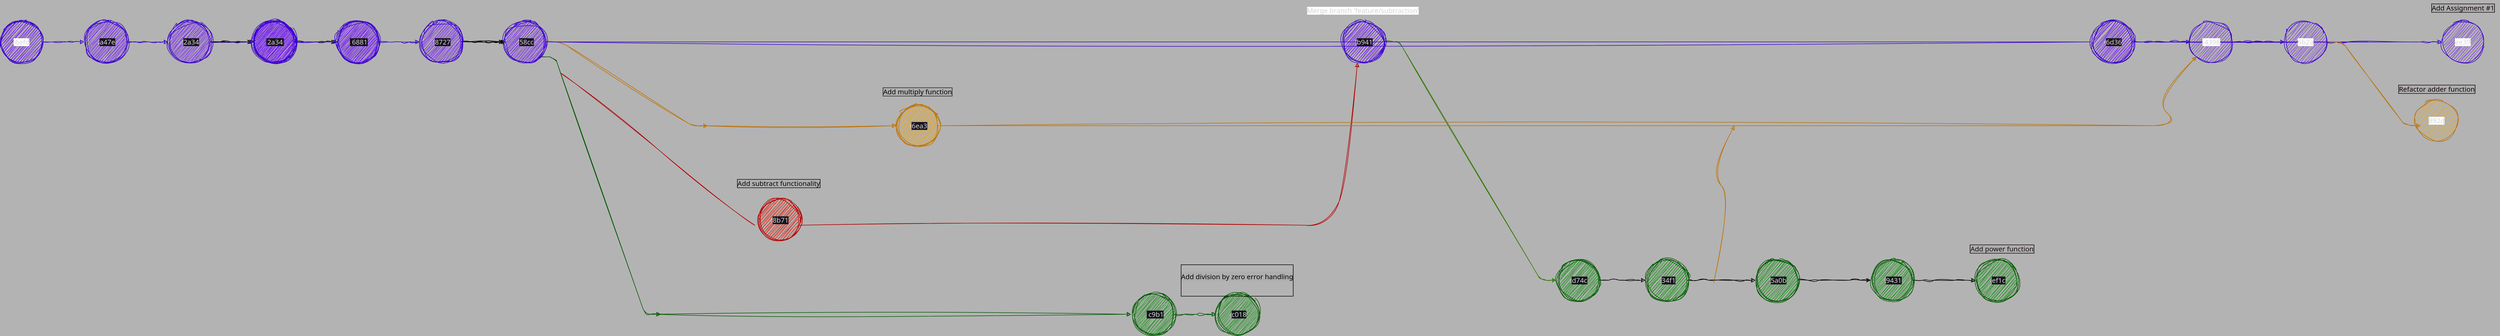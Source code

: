<mxfile>
    <diagram id="dzqvPba69aWzb5zV2Wmh" name="Page-1">
        <mxGraphModel dx="2665" dy="1585" grid="0" gridSize="10" guides="1" tooltips="1" connect="1" arrows="1" fold="1" page="1" pageScale="1" pageWidth="1100" pageHeight="850" background="#B3B3B3" math="0" shadow="0">
            <root>
                <mxCell id="0"/>
                <mxCell id="1" parent="0"/>
                <mxCell id="4" value="" style="edgeStyle=entityRelationEdgeStyle;html=1;sketch=1;curveFitting=1;jiggle=2;labelBackgroundColor=none;fontColor=#0000FF;fillColor=#6a00ff;strokeColor=#3700CC;" edge="1" parent="1" source="2" target="3">
                    <mxGeometry relative="1" as="geometry"/>
                </mxCell>
                <mxCell id="2" value="&lt;b style=&quot;color: rgb(212, 212, 212); font-family: &amp;quot;Segoe WPC&amp;quot;, &amp;quot;Segoe UI&amp;quot;, sans-serif; font-size: 13px; text-align: start; background-color: rgba(128, 128, 128, 0.1);&quot;&gt;&amp;nbsp;&lt;/b&gt;&lt;span style=&quot;color: rgb(212, 212, 212); font-family: &amp;quot;Segoe WPC&amp;quot;, &amp;quot;Segoe UI&amp;quot;, sans-serif; font-size: 13px; text-align: start; background-color: rgba(128, 128, 128, 0.1);&quot;&gt;6efd&lt;/span&gt;" style="ellipse;whiteSpace=wrap;html=1;fillColor=#6a00ff;fontColor=#ffffff;strokeColor=#3700CC;sketch=1;curveFitting=1;jiggle=2;" vertex="1" parent="1">
                    <mxGeometry x="70" y="240" width="80" height="80" as="geometry"/>
                </mxCell>
                <mxCell id="6" value="" style="edgeStyle=entityRelationEdgeStyle;html=1;sketch=1;curveFitting=1;jiggle=2;labelBackgroundColor=none;fontColor=#0000FF;fillColor=#6a00ff;strokeColor=#3700CC;" edge="1" parent="1" source="3" target="5">
                    <mxGeometry relative="1" as="geometry"/>
                </mxCell>
                <mxCell id="3" value="&lt;span style=&quot;color: rgb(212, 212, 212); font-family: &amp;quot;Segoe WPC&amp;quot;, &amp;quot;Segoe UI&amp;quot;, sans-serif; font-size: 13px; text-align: start; background-color: rgba(128, 128, 128, 0.1);&quot;&gt;a47e&lt;/span&gt;" style="ellipse;whiteSpace=wrap;html=1;fillColor=#6a00ff;fontColor=#ffffff;strokeColor=#3700CC;sketch=1;curveFitting=1;jiggle=2;" vertex="1" parent="1">
                    <mxGeometry x="230" y="240" width="80" height="80" as="geometry"/>
                </mxCell>
                <mxCell id="8" value="" style="edgeStyle=entityRelationEdgeStyle;html=1;sketch=1;curveFitting=1;jiggle=2;" edge="1" parent="1" source="5" target="7">
                    <mxGeometry relative="1" as="geometry"/>
                </mxCell>
                <mxCell id="5" value="&lt;span style=&quot;color: rgb(212, 212, 212); font-family: &amp;quot;Segoe WPC&amp;quot;, &amp;quot;Segoe UI&amp;quot;, sans-serif; font-size: 13px; text-align: start; background-color: rgba(128, 128, 128, 0.1);&quot;&gt;2a34&lt;/span&gt;" style="ellipse;whiteSpace=wrap;html=1;fillColor=#6a00ff;fontColor=#ffffff;strokeColor=#3700CC;sketch=1;curveFitting=1;jiggle=2;" vertex="1" parent="1">
                    <mxGeometry x="390" y="240" width="80" height="80" as="geometry"/>
                </mxCell>
                <mxCell id="10" value="" style="edgeStyle=entityRelationEdgeStyle;html=1;sketch=1;curveFitting=1;jiggle=2;" edge="1" parent="1" source="7" target="9">
                    <mxGeometry relative="1" as="geometry"/>
                </mxCell>
                <mxCell id="7" value="&lt;b style=&quot;color: rgb(212, 212, 212); font-family: &amp;quot;Segoe WPC&amp;quot;, &amp;quot;Segoe UI&amp;quot;, sans-serif; font-size: 13px; text-align: start; background-color: rgba(128, 128, 128, 0.1);&quot;&gt;&amp;nbsp;&lt;/b&gt;&lt;span style=&quot;color: rgb(212, 212, 212); font-family: &amp;quot;Segoe WPC&amp;quot;, &amp;quot;Segoe UI&amp;quot;, sans-serif; font-size: 13px; text-align: start; background-color: rgba(128, 128, 128, 0.1);&quot;&gt;6881&lt;/span&gt;" style="ellipse;whiteSpace=wrap;html=1;fillColor=#6a00ff;fontColor=#ffffff;strokeColor=#3700CC;sketch=1;curveFitting=1;jiggle=2;" vertex="1" parent="1">
                    <mxGeometry x="550" y="240" width="80" height="80" as="geometry"/>
                </mxCell>
                <mxCell id="12" value="" style="edgeStyle=entityRelationEdgeStyle;html=1;sketch=1;curveFitting=1;jiggle=2;labelBackgroundColor=none;fontColor=#0000FF;fillColor=#6a00ff;strokeColor=#3700CC;" edge="1" parent="1" source="9" target="11">
                    <mxGeometry relative="1" as="geometry"/>
                </mxCell>
                <mxCell id="9" value="&lt;span style=&quot;color: rgb(212, 212, 212); font-family: &amp;quot;Segoe WPC&amp;quot;, &amp;quot;Segoe UI&amp;quot;, sans-serif; font-size: 13px; text-align: start; background-color: rgba(128, 128, 128, 0.1);&quot;&gt;4b5a&lt;/span&gt;" style="ellipse;whiteSpace=wrap;html=1;fillColor=#6a00ff;fontColor=#ffffff;strokeColor=#3700CC;sketch=1;curveFitting=1;jiggle=2;" vertex="1" parent="1">
                    <mxGeometry x="710" y="240" width="80" height="80" as="geometry"/>
                </mxCell>
                <mxCell id="14" value="" style="edgeStyle=entityRelationEdgeStyle;html=1;sketch=1;curveFitting=1;jiggle=2;" edge="1" parent="1" source="11" target="13">
                    <mxGeometry relative="1" as="geometry"/>
                </mxCell>
                <mxCell id="11" value="&lt;span style=&quot;color: rgb(212, 212, 212); font-family: &amp;quot;Segoe WPC&amp;quot;, &amp;quot;Segoe UI&amp;quot;, sans-serif; font-size: 13px; text-align: start; background-color: rgba(128, 128, 128, 0.1);&quot;&gt;8727&lt;/span&gt;" style="ellipse;whiteSpace=wrap;html=1;fillColor=#6a00ff;fontColor=#ffffff;strokeColor=#3700CC;sketch=1;curveFitting=1;jiggle=2;" vertex="1" parent="1">
                    <mxGeometry x="870" y="240" width="80" height="80" as="geometry"/>
                </mxCell>
                <mxCell id="17" style="edgeStyle=entityRelationEdgeStyle;html=1;exitX=1;exitY=1;exitDx=0;exitDy=0;fillColor=#008a00;strokeColor=#005700;sketch=1;curveFitting=1;jiggle=2;" edge="1" parent="1" source="13">
                    <mxGeometry relative="1" as="geometry">
                        <mxPoint x="1330.0" y="800" as="targetPoint"/>
                    </mxGeometry>
                </mxCell>
                <mxCell id="18" style="edgeStyle=entityRelationEdgeStyle;html=1;exitX=1;exitY=0.5;exitDx=0;exitDy=0;fillColor=#f0a30a;strokeColor=#BD7000;sketch=1;curveFitting=1;jiggle=2;" edge="1" parent="1" source="13">
                    <mxGeometry relative="1" as="geometry">
                        <mxPoint x="1420" y="440" as="targetPoint"/>
                    </mxGeometry>
                </mxCell>
                <mxCell id="13" value="&lt;span style=&quot;color: rgb(212, 212, 212); font-family: &amp;quot;Segoe WPC&amp;quot;, &amp;quot;Segoe UI&amp;quot;, sans-serif; font-size: 13px; text-align: start; background-color: rgba(128, 128, 128, 0.1);&quot;&gt;58cc&lt;/span&gt;" style="ellipse;whiteSpace=wrap;html=1;fillColor=#6a00ff;fontColor=#ffffff;strokeColor=#3700CC;sketch=1;curveFitting=1;jiggle=2;" vertex="1" parent="1">
                    <mxGeometry x="1030" y="240" width="80" height="80" as="geometry"/>
                </mxCell>
                <mxCell id="20" value="" style="edgeStyle=entityRelationEdgeStyle;startArrow=none;endArrow=none;segment=10;curved=1;sourcePerimeterSpacing=0;targetPerimeterSpacing=0;fillColor=#e51400;strokeColor=#B20000;sketch=1;curveFitting=1;jiggle=2;" edge="1" parent="1">
                    <mxGeometry relative="1" as="geometry">
                        <mxPoint x="1140" y="340" as="sourcePoint"/>
                        <mxPoint x="1510" y="630" as="targetPoint"/>
                    </mxGeometry>
                </mxCell>
                <mxCell id="21" value="&lt;span style=&quot;color: rgb(212, 212, 212); font-family: &amp;quot;Segoe WPC&amp;quot;, &amp;quot;Segoe UI&amp;quot;, sans-serif; font-size: 13px; text-align: start; background-color: rgba(128, 128, 128, 0.1);&quot;&gt;8b71&lt;/span&gt;" style="ellipse;whiteSpace=wrap;html=1;fillColor=#e51400;fontColor=#ffffff;strokeColor=#B20000;sketch=1;curveFitting=1;jiggle=2;" vertex="1" parent="1">
                    <mxGeometry x="1515" y="580" width="80" height="80" as="geometry"/>
                </mxCell>
                <mxCell id="22" value="&lt;span style=&quot;font-family: &amp;quot;Segoe WPC&amp;quot;, &amp;quot;Segoe UI&amp;quot;, sans-serif; font-size: 13px; text-align: start; background-color: rgba(128, 128, 128, 0.1);&quot;&gt;Add subtract functionality&lt;/span&gt;" style="text;html=1;align=center;verticalAlign=middle;resizable=0;points=[];autosize=1;strokeColor=none;fillColor=none;sketch=1;curveFitting=1;jiggle=2;labelBorderColor=#000000;fontColor=#080808;" vertex="1" parent="1">
                    <mxGeometry x="1470" y="535" width="170" height="30" as="geometry"/>
                </mxCell>
                <mxCell id="23" value="&lt;span style=&quot;color: rgb(212, 212, 212); font-family: &amp;quot;Segoe WPC&amp;quot;, &amp;quot;Segoe UI&amp;quot;, sans-serif; font-size: 13px; text-align: start; background-color: rgba(128, 128, 128, 0.1);&quot;&gt;6ea3&lt;/span&gt;" style="ellipse;whiteSpace=wrap;html=1;fillColor=#f0a30a;fontColor=#000000;strokeColor=#BD7000;sketch=1;curveFitting=1;jiggle=2;" vertex="1" parent="1">
                    <mxGeometry x="1780" y="400" width="80" height="80" as="geometry"/>
                </mxCell>
                <mxCell id="24" value="" style="edgeStyle=none;orthogonalLoop=1;jettySize=auto;html=1;entryX=0;entryY=0.5;entryDx=0;entryDy=0;fillColor=#f0a30a;strokeColor=#BD7000;sketch=1;curveFitting=1;jiggle=2;" edge="1" parent="1" target="23">
                    <mxGeometry width="100" relative="1" as="geometry">
                        <mxPoint x="1410" y="440" as="sourcePoint"/>
                        <mxPoint x="1510" y="440" as="targetPoint"/>
                        <Array as="points"/>
                    </mxGeometry>
                </mxCell>
                <mxCell id="26" value="&lt;span style=&quot;font-family: &amp;quot;Segoe WPC&amp;quot;, &amp;quot;Segoe UI&amp;quot;, sans-serif; font-size: 13px; text-align: start; background-color: rgba(128, 128, 128, 0.1);&quot;&gt;Add multiply function&lt;/span&gt;" style="text;html=1;align=center;verticalAlign=middle;resizable=0;points=[];autosize=1;strokeColor=none;fillColor=none;sketch=1;curveFitting=1;jiggle=2;labelBorderColor=#1A1A1A;fontColor=#000000;" vertex="1" parent="1">
                    <mxGeometry x="1745" y="360" width="150" height="30" as="geometry"/>
                </mxCell>
                <mxCell id="27" value="" style="edgeStyle=none;orthogonalLoop=1;jettySize=auto;html=1;fillColor=#008a00;strokeColor=#005700;sketch=1;curveFitting=1;jiggle=2;" edge="1" parent="1">
                    <mxGeometry width="100" relative="1" as="geometry">
                        <mxPoint x="1320" y="800" as="sourcePoint"/>
                        <mxPoint x="2227.895" y="800" as="targetPoint"/>
                        <Array as="points"/>
                    </mxGeometry>
                </mxCell>
                <mxCell id="31" value="" style="edgeStyle=entityRelationEdgeStyle;html=1;fillColor=#008a00;strokeColor=#005700;sketch=1;curveFitting=1;jiggle=2;" edge="1" parent="1" source="29" target="30">
                    <mxGeometry relative="1" as="geometry"/>
                </mxCell>
                <mxCell id="29" value="&lt;b style=&quot;color: rgb(212, 212, 212); font-family: &amp;quot;Segoe WPC&amp;quot;, &amp;quot;Segoe UI&amp;quot;, sans-serif; font-size: 13px; text-align: start; background-color: rgba(128, 128, 128, 0.1);&quot;&gt;&amp;nbsp;&lt;/b&gt;&lt;span style=&quot;color: rgb(212, 212, 212); font-family: &amp;quot;Segoe WPC&amp;quot;, &amp;quot;Segoe UI&amp;quot;, sans-serif; font-size: 13px; text-align: start; background-color: rgba(128, 128, 128, 0.1);&quot;&gt;c9b1&lt;/span&gt;" style="ellipse;whiteSpace=wrap;html=1;fillColor=#008a00;fontColor=#ffffff;strokeColor=#005700;sketch=1;curveFitting=1;jiggle=2;" vertex="1" parent="1">
                    <mxGeometry x="2230" y="760" width="80" height="80" as="geometry"/>
                </mxCell>
                <mxCell id="30" value="&lt;span style=&quot;color: rgb(212, 212, 212); font-family: &amp;quot;Segoe WPC&amp;quot;, &amp;quot;Segoe UI&amp;quot;, sans-serif; font-size: 13px; text-align: start; background-color: rgba(128, 128, 128, 0.1);&quot;&gt;c018&lt;/span&gt;" style="ellipse;whiteSpace=wrap;html=1;fillColor=#008a00;fontColor=#ffffff;strokeColor=#005700;sketch=1;curveFitting=1;jiggle=2;" vertex="1" parent="1">
                    <mxGeometry x="2390" y="760" width="80" height="80" as="geometry"/>
                </mxCell>
                <mxCell id="33" value="&#10;&lt;span style=&quot;font-family: &amp;quot;Segoe WPC&amp;quot;, &amp;quot;Segoe UI&amp;quot;, sans-serif; font-size: 13px; font-style: normal; font-variant-ligatures: normal; font-variant-caps: normal; font-weight: 400; letter-spacing: normal; orphans: 2; text-align: start; text-indent: 0px; text-transform: none; widows: 2; word-spacing: 0px; -webkit-text-stroke-width: 0px; background-color: rgba(128, 128, 128, 0.1); text-decoration-thickness: initial; text-decoration-style: initial; text-decoration-color: initial; float: none; display: inline !important;&quot;&gt;Add division by zero error handling&lt;/span&gt;&#10;&#10;" style="text;html=1;align=center;verticalAlign=middle;resizable=0;points=[];autosize=1;strokeColor=none;fillColor=none;sketch=1;curveFitting=1;jiggle=2;labelBorderColor=#000000;fontColor=#000000;" vertex="1" parent="1">
                    <mxGeometry x="2315" y="705" width="230" height="60" as="geometry"/>
                </mxCell>
                <mxCell id="38" value="" style="endArrow=none;html=1;fillColor=#6a00ff;strokeColor=#3700CC;startArrow=none;sketch=1;curveFitting=1;jiggle=2;" edge="1" parent="1" source="57">
                    <mxGeometry width="50" height="50" relative="1" as="geometry">
                        <mxPoint x="1110" y="280" as="sourcePoint"/>
                        <mxPoint x="4588" y="280" as="targetPoint"/>
                    </mxGeometry>
                </mxCell>
                <mxCell id="39" value="" style="endArrow=none;html=1;fillColor=#e51400;strokeColor=#B20000;sketch=1;curveFitting=1;jiggle=2;" edge="1" parent="1">
                    <mxGeometry width="50" height="50" relative="1" as="geometry">
                        <mxPoint x="1595" y="630" as="sourcePoint"/>
                        <mxPoint x="2560" y="630" as="targetPoint"/>
                    </mxGeometry>
                </mxCell>
                <mxCell id="40" value="" style="curved=1;endArrow=classic;html=1;entryX=0.375;entryY=1;entryDx=0;entryDy=0;entryPerimeter=0;fillColor=#e51400;strokeColor=#B20000;sketch=1;curveFitting=1;jiggle=2;" edge="1" parent="1" target="41">
                    <mxGeometry width="50" height="50" relative="1" as="geometry">
                        <mxPoint x="2560" y="630" as="sourcePoint"/>
                        <mxPoint x="2670" y="280" as="targetPoint"/>
                        <Array as="points">
                            <mxPoint x="2610" y="630"/>
                            <mxPoint x="2640" y="540"/>
                        </Array>
                    </mxGeometry>
                </mxCell>
                <mxCell id="43" style="edgeStyle=entityRelationEdgeStyle;html=1;exitX=1;exitY=0.5;exitDx=0;exitDy=0;fillColor=#60a917;strokeColor=#2D7600;entryX=0;entryY=0.5;entryDx=0;entryDy=0;sketch=1;curveFitting=1;jiggle=2;" edge="1" parent="1" source="41" target="44">
                    <mxGeometry relative="1" as="geometry">
                        <mxPoint x="3020" y="740" as="targetPoint"/>
                    </mxGeometry>
                </mxCell>
                <mxCell id="41" value="&lt;span style=&quot;color: rgb(212, 212, 212); font-family: &amp;quot;Segoe WPC&amp;quot;, &amp;quot;Segoe UI&amp;quot;, sans-serif; font-size: 13px; text-align: start; background-color: rgba(128, 128, 128, 0.1);&quot;&gt;b941&lt;/span&gt;" style="ellipse;whiteSpace=wrap;html=1;fillColor=#6a00ff;fontColor=#ffffff;strokeColor=#3700CC;sketch=1;curveFitting=1;jiggle=2;" vertex="1" parent="1">
                    <mxGeometry x="2630" y="240" width="80" height="80" as="geometry"/>
                </mxCell>
                <mxCell id="42" value="&lt;span style=&quot;color: rgb(212, 212, 212); font-family: &amp;quot;Segoe WPC&amp;quot;, &amp;quot;Segoe UI&amp;quot;, sans-serif; font-size: 13px; text-align: start;&quot;&gt;Merge branch 'feature/subtraction'&lt;/span&gt;" style="text;html=1;align=center;verticalAlign=middle;resizable=0;points=[];autosize=1;strokeColor=none;fillColor=none;sketch=1;curveFitting=1;jiggle=2;labelBackgroundColor=default;" vertex="1" parent="1">
                    <mxGeometry x="2560" y="205" width="220" height="30" as="geometry"/>
                </mxCell>
                <mxCell id="46" value="" style="edgeStyle=entityRelationEdgeStyle;html=1;sketch=1;curveFitting=1;jiggle=2;" edge="1" parent="1" source="44" target="45">
                    <mxGeometry relative="1" as="geometry"/>
                </mxCell>
                <mxCell id="44" value="&lt;span style=&quot;color: rgb(212, 212, 212); font-family: &amp;quot;Segoe WPC&amp;quot;, &amp;quot;Segoe UI&amp;quot;, sans-serif; font-size: 13px; text-align: start; background-color: rgba(128, 128, 128, 0.1);&quot;&gt;d74c&lt;/span&gt;" style="ellipse;whiteSpace=wrap;html=1;fillColor=#008a00;fontColor=#ffffff;strokeColor=#005700;sketch=1;curveFitting=1;jiggle=2;" vertex="1" parent="1">
                    <mxGeometry x="3040" y="695" width="80" height="80" as="geometry"/>
                </mxCell>
                <mxCell id="48" value="" style="edgeStyle=entityRelationEdgeStyle;html=1;sketch=1;curveFitting=1;jiggle=2;" edge="1" parent="1" source="45" target="47">
                    <mxGeometry relative="1" as="geometry"/>
                </mxCell>
                <mxCell id="45" value="&lt;span style=&quot;color: rgb(212, 212, 212); font-family: &amp;quot;Segoe WPC&amp;quot;, &amp;quot;Segoe UI&amp;quot;, sans-serif; font-size: 13px; text-align: start; background-color: rgba(128, 128, 128, 0.1);&quot;&gt;34f1&lt;/span&gt;" style="ellipse;whiteSpace=wrap;html=1;fillColor=#008a00;fontColor=#ffffff;strokeColor=#005700;sketch=1;curveFitting=1;jiggle=2;" vertex="1" parent="1">
                    <mxGeometry x="3210" y="695" width="80" height="80" as="geometry"/>
                </mxCell>
                <mxCell id="50" value="" style="edgeStyle=entityRelationEdgeStyle;html=1;sketch=1;curveFitting=1;jiggle=2;" edge="1" parent="1" source="47" target="49">
                    <mxGeometry relative="1" as="geometry"/>
                </mxCell>
                <mxCell id="47" value="&lt;span style=&quot;color: rgb(212, 212, 212); font-family: &amp;quot;Segoe WPC&amp;quot;, &amp;quot;Segoe UI&amp;quot;, sans-serif; font-size: 13px; text-align: start; background-color: rgba(128, 128, 128, 0.1);&quot;&gt;5a0b&lt;/span&gt;" style="ellipse;whiteSpace=wrap;html=1;fillColor=#008a00;fontColor=#ffffff;strokeColor=#005700;sketch=1;curveFitting=1;jiggle=2;" vertex="1" parent="1">
                    <mxGeometry x="3420" y="695" width="80" height="80" as="geometry"/>
                </mxCell>
                <mxCell id="52" value="" style="edgeStyle=entityRelationEdgeStyle;html=1;sketch=1;curveFitting=1;jiggle=2;" edge="1" parent="1" source="49" target="51">
                    <mxGeometry relative="1" as="geometry"/>
                </mxCell>
                <mxCell id="49" value="&lt;span style=&quot;color: rgb(212, 212, 212); font-family: &amp;quot;Segoe WPC&amp;quot;, &amp;quot;Segoe UI&amp;quot;, sans-serif; font-size: 13px; text-align: start; background-color: rgba(128, 128, 128, 0.1);&quot;&gt;9431&lt;/span&gt;" style="ellipse;whiteSpace=wrap;html=1;fillColor=#008a00;fontColor=#ffffff;strokeColor=#005700;sketch=1;curveFitting=1;jiggle=2;" vertex="1" parent="1">
                    <mxGeometry x="3640" y="695" width="80" height="80" as="geometry"/>
                </mxCell>
                <mxCell id="51" value="&lt;span style=&quot;color: rgb(212, 212, 212); font-family: &amp;quot;Segoe WPC&amp;quot;, &amp;quot;Segoe UI&amp;quot;, sans-serif; font-size: 13px; text-align: start; background-color: rgba(128, 128, 128, 0.1);&quot;&gt;ef1c&lt;/span&gt;" style="ellipse;whiteSpace=wrap;html=1;fillColor=#008a00;fontColor=#ffffff;strokeColor=#005700;sketch=1;curveFitting=1;jiggle=2;" vertex="1" parent="1">
                    <mxGeometry x="3840" y="695" width="80" height="80" as="geometry"/>
                </mxCell>
                <mxCell id="53" value="" style="endArrow=none;html=1;fillColor=#f0a30a;strokeColor=#BD7000;sketch=1;curveFitting=1;jiggle=2;" edge="1" parent="1">
                    <mxGeometry width="50" height="50" relative="1" as="geometry">
                        <mxPoint x="1860" y="440" as="sourcePoint"/>
                        <mxPoint x="4180" y="440" as="targetPoint"/>
                    </mxGeometry>
                </mxCell>
                <mxCell id="54" value="" style="curved=1;endArrow=classic;html=1;fillColor=#f0a30a;strokeColor=#BD7000;sketch=1;curveFitting=1;jiggle=2;" edge="1" parent="1">
                    <mxGeometry width="50" height="50" relative="1" as="geometry">
                        <mxPoint x="3340" y="740" as="sourcePoint"/>
                        <mxPoint x="3380" y="440" as="targetPoint"/>
                        <Array as="points">
                            <mxPoint x="3380" y="580"/>
                            <mxPoint x="3330" y="530"/>
                        </Array>
                    </mxGeometry>
                </mxCell>
                <mxCell id="58" value="" style="endArrow=none;html=1;fillColor=#6a00ff;strokeColor=#3700CC;sketch=1;curveFitting=1;jiggle=2;" edge="1" parent="1" target="57">
                    <mxGeometry width="50" height="50" relative="1" as="geometry">
                        <mxPoint x="1110" y="280" as="sourcePoint"/>
                        <mxPoint x="4588" y="280" as="targetPoint"/>
                    </mxGeometry>
                </mxCell>
                <mxCell id="60" value="" style="edgeStyle=entityRelationEdgeStyle;html=1;fillColor=#6a00ff;strokeColor=#3700CC;sketch=1;curveFitting=1;jiggle=2;" edge="1" parent="1" source="57" target="59">
                    <mxGeometry relative="1" as="geometry"/>
                </mxCell>
                <mxCell id="57" value="&lt;span style=&quot;color: rgb(212, 212, 212); font-family: &amp;quot;Segoe WPC&amp;quot;, &amp;quot;Segoe UI&amp;quot;, sans-serif; font-size: 13px; text-align: start; background-color: rgba(128, 128, 128, 0.1);&quot;&gt;6d36&lt;/span&gt;" style="ellipse;whiteSpace=wrap;html=1;fillColor=#6a00ff;fontColor=#ffffff;strokeColor=#3700CC;sketch=1;curveFitting=1;jiggle=2;" vertex="1" parent="1">
                    <mxGeometry x="4060" y="240" width="80" height="80" as="geometry"/>
                </mxCell>
                <mxCell id="62" value="" style="edgeStyle=entityRelationEdgeStyle;html=1;fillColor=#6a00ff;strokeColor=#3700CC;sketch=1;curveFitting=1;jiggle=2;" edge="1" parent="1" source="59" target="61">
                    <mxGeometry relative="1" as="geometry"/>
                </mxCell>
                <mxCell id="59" value="&lt;b style=&quot;color: rgb(212, 212, 212); font-family: &amp;quot;Segoe WPC&amp;quot;, &amp;quot;Segoe UI&amp;quot;, sans-serif; font-size: 13px; text-align: start;&quot;&gt;&amp;nbsp;&lt;/b&gt;&lt;span style=&quot;color: rgb(212, 212, 212); font-family: &amp;quot;Segoe WPC&amp;quot;, &amp;quot;Segoe UI&amp;quot;, sans-serif; font-size: 13px; text-align: start;&quot;&gt;4398&lt;/span&gt;" style="ellipse;whiteSpace=wrap;html=1;fillColor=#6a00ff;fontColor=#ffffff;strokeColor=#3700CC;sketch=1;curveFitting=1;jiggle=2;labelBackgroundColor=default;" vertex="1" parent="1">
                    <mxGeometry x="4250" y="240" width="80" height="80" as="geometry"/>
                </mxCell>
                <mxCell id="64" value="" style="edgeStyle=entityRelationEdgeStyle;html=1;fillColor=#6a00ff;strokeColor=#3700CC;sketch=1;curveFitting=1;jiggle=2;" edge="1" parent="1" source="61" target="63">
                    <mxGeometry relative="1" as="geometry"/>
                </mxCell>
                <mxCell id="66" style="edgeStyle=entityRelationEdgeStyle;html=1;exitX=1;exitY=0.5;exitDx=0;exitDy=0;fillColor=#f0a30a;strokeColor=#BD7000;sketch=1;curveFitting=1;jiggle=2;" edge="1" parent="1" source="61">
                    <mxGeometry relative="1" as="geometry">
                        <mxPoint x="4690" y="440" as="targetPoint"/>
                    </mxGeometry>
                </mxCell>
                <mxCell id="61" value="&lt;span style=&quot;color: rgb(212, 212, 212); font-family: &amp;quot;Segoe WPC&amp;quot;, &amp;quot;Segoe UI&amp;quot;, sans-serif; font-size: 13px; text-align: start;&quot;&gt;6b2a&lt;/span&gt;" style="ellipse;whiteSpace=wrap;html=1;fillColor=#6a00ff;fontColor=#ffffff;strokeColor=#3700CC;sketch=1;curveFitting=1;jiggle=2;labelBackgroundColor=default;" vertex="1" parent="1">
                    <mxGeometry x="4430" y="240" width="80" height="80" as="geometry"/>
                </mxCell>
                <mxCell id="63" value="&lt;span style=&quot;color: rgb(212, 212, 212); font-family: &amp;quot;Segoe WPC&amp;quot;, &amp;quot;Segoe UI&amp;quot;, sans-serif; font-size: 13px; text-align: start;&quot;&gt;ee39&lt;/span&gt;" style="ellipse;whiteSpace=wrap;html=1;fillColor=#6a00ff;fontColor=#ffffff;strokeColor=#3700CC;sketch=1;curveFitting=1;jiggle=2;labelBackgroundColor=default;" vertex="1" parent="1">
                    <mxGeometry x="4730" y="240" width="80" height="80" as="geometry"/>
                </mxCell>
                <mxCell id="65" value="" style="curved=1;endArrow=classic;html=1;entryX=0;entryY=1;entryDx=0;entryDy=0;fillColor=#f0a30a;strokeColor=#BD7000;sketch=1;curveFitting=1;jiggle=2;" edge="1" parent="1" target="59">
                    <mxGeometry width="50" height="50" relative="1" as="geometry">
                        <mxPoint x="4180" y="440" as="sourcePoint"/>
                        <mxPoint x="4230" y="390" as="targetPoint"/>
                        <Array as="points">
                            <mxPoint x="4230" y="440"/>
                            <mxPoint x="4180" y="390"/>
                        </Array>
                    </mxGeometry>
                </mxCell>
                <mxCell id="67" value="&lt;span style=&quot;color: rgb(212, 212, 212); font-family: &amp;quot;Segoe WPC&amp;quot;, &amp;quot;Segoe UI&amp;quot;, sans-serif; font-size: 13px; text-align: start;&quot;&gt;892d&lt;/span&gt;" style="ellipse;whiteSpace=wrap;html=1;fillColor=#f0a30a;fontColor=#000000;strokeColor=#BD7000;sketch=1;curveFitting=1;jiggle=2;labelBackgroundColor=default;" vertex="1" parent="1">
                    <mxGeometry x="4680" y="390" width="80" height="80" as="geometry"/>
                </mxCell>
                <mxCell id="68" value="&lt;span style=&quot;font-family: &amp;quot;Segoe WPC&amp;quot;, &amp;quot;Segoe UI&amp;quot;, sans-serif; font-size: 13px; text-align: start; background-color: rgba(128, 128, 128, 0.1);&quot;&gt;Refactor adder function&lt;/span&gt;" style="text;html=1;align=center;verticalAlign=middle;resizable=0;points=[];autosize=1;strokeColor=none;fillColor=none;sketch=1;curveFitting=1;jiggle=2;labelBorderColor=#000000;fontColor=#110303;" vertex="1" parent="1">
                    <mxGeometry x="4640" y="355" width="160" height="30" as="geometry"/>
                </mxCell>
                <mxCell id="69" value="&lt;span style=&quot;font-family: &amp;quot;Segoe WPC&amp;quot;, &amp;quot;Segoe UI&amp;quot;, sans-serif; font-size: 13px; text-align: start; background-color: rgba(128, 128, 128, 0.1);&quot;&gt;Add Assignment #1&lt;/span&gt;" style="text;html=1;align=center;verticalAlign=middle;resizable=0;points=[];autosize=1;strokeColor=none;fillColor=none;sketch=1;curveFitting=1;jiggle=2;labelBorderColor=#000000;fontColor=#110303;" vertex="1" parent="1">
                    <mxGeometry x="4700" y="200" width="140" height="30" as="geometry"/>
                </mxCell>
                <mxCell id="70" value="&lt;span style=&quot;font-family: &amp;quot;Segoe WPC&amp;quot;, &amp;quot;Segoe UI&amp;quot;, sans-serif; font-size: 13px; text-align: start; background-color: rgba(128, 128, 128, 0.1);&quot;&gt;Add power function&lt;/span&gt;" style="text;html=1;align=center;verticalAlign=middle;resizable=0;points=[];autosize=1;strokeColor=none;fillColor=none;sketch=1;curveFitting=1;jiggle=2;labelBorderColor=#000000;fontColor=#1c0d0d;" vertex="1" parent="1">
                    <mxGeometry x="3820" y="660" width="140" height="30" as="geometry"/>
                </mxCell>
                <mxCell id="71" value="&lt;b style=&quot;color: rgb(212, 212, 212); font-family: &amp;quot;Segoe WPC&amp;quot;, &amp;quot;Segoe UI&amp;quot;, sans-serif; font-size: 13px; text-align: start;&quot;&gt;&amp;nbsp;&lt;/b&gt;&lt;span style=&quot;color: rgb(212, 212, 212); font-family: &amp;quot;Segoe WPC&amp;quot;, &amp;quot;Segoe UI&amp;quot;, sans-serif; font-size: 13px; text-align: start;&quot;&gt;6efd&lt;/span&gt;" style="ellipse;whiteSpace=wrap;html=1;fillColor=#6a00ff;fontColor=#ffffff;strokeColor=#3700CC;sketch=1;curveFitting=1;jiggle=2;labelBackgroundColor=default;" vertex="1" parent="1">
                    <mxGeometry x="70" y="240" width="80" height="80" as="geometry"/>
                </mxCell>
                <mxCell id="72" value="&lt;span style=&quot;color: rgb(212, 212, 212); font-family: &amp;quot;Segoe WPC&amp;quot;, &amp;quot;Segoe UI&amp;quot;, sans-serif; font-size: 13px; text-align: start;&quot;&gt;a47e&lt;/span&gt;" style="ellipse;whiteSpace=wrap;html=1;fillColor=#6a00ff;fontColor=#ffffff;strokeColor=#3700CC;sketch=1;curveFitting=1;jiggle=2;labelBackgroundColor=#18141D;" vertex="1" parent="1">
                    <mxGeometry x="234" y="240" width="80" height="80" as="geometry"/>
                </mxCell>
                <mxCell id="93" value="" style="edgeStyle=none;sketch=1;hachureGap=4;jiggle=2;curveFitting=1;html=1;fontFamily=Architects Daughter;fontSource=https%3A%2F%2Ffonts.googleapis.com%2Fcss%3Ffamily%3DArchitects%2BDaughter;fontSize=16;" edge="1" parent="1" source="73" target="92">
                    <mxGeometry relative="1" as="geometry"/>
                </mxCell>
                <mxCell id="95" value="" style="edgeStyle=none;sketch=1;hachureGap=4;jiggle=2;curveFitting=1;html=1;fontFamily=Architects Daughter;fontSource=https%3A%2F%2Ffonts.googleapis.com%2Fcss%3Ffamily%3DArchitects%2BDaughter;fontSize=16;labelBackgroundColor=none;fontColor=#0000FF;fillColor=#6a00ff;strokeColor=#3700CC;" edge="1" parent="1" source="73" target="94">
                    <mxGeometry relative="1" as="geometry"/>
                </mxCell>
                <mxCell id="73" value="&lt;span style=&quot;color: rgb(212, 212, 212); font-family: &amp;quot;Segoe WPC&amp;quot;, &amp;quot;Segoe UI&amp;quot;, sans-serif; font-size: 13px; text-align: start;&quot;&gt;2a34&lt;/span&gt;" style="ellipse;whiteSpace=wrap;html=1;fillColor=#6a00ff;fontColor=#ffffff;strokeColor=#3700CC;sketch=1;curveFitting=1;jiggle=2;labelBackgroundColor=#18141D;" vertex="1" parent="1">
                    <mxGeometry x="394" y="240" width="80" height="80" as="geometry"/>
                </mxCell>
                <mxCell id="90" value="" style="edgeStyle=none;sketch=1;hachureGap=4;jiggle=2;curveFitting=1;html=1;fontFamily=Architects Daughter;fontSource=https%3A%2F%2Ffonts.googleapis.com%2Fcss%3Ffamily%3DArchitects%2BDaughter;fontSize=16;labelBackgroundColor=none;fontColor=#0000FF;fillColor=#6a00ff;strokeColor=#3700CC;" edge="1" parent="1" source="74" target="89">
                    <mxGeometry relative="1" as="geometry"/>
                </mxCell>
                <mxCell id="74" value="&lt;b style=&quot;color: rgb(212, 212, 212); font-family: &amp;quot;Segoe WPC&amp;quot;, &amp;quot;Segoe UI&amp;quot;, sans-serif; font-size: 13px; text-align: start;&quot;&gt;&amp;nbsp;&lt;/b&gt;&lt;span style=&quot;color: rgb(212, 212, 212); font-family: &amp;quot;Segoe WPC&amp;quot;, &amp;quot;Segoe UI&amp;quot;, sans-serif; font-size: 13px; text-align: start;&quot;&gt;6881&lt;/span&gt;" style="ellipse;whiteSpace=wrap;html=1;fillColor=#6a00ff;fontColor=#ffffff;strokeColor=#3700CC;sketch=1;curveFitting=1;jiggle=2;labelBackgroundColor=#18141D;" vertex="1" parent="1">
                    <mxGeometry x="554" y="240" width="80" height="80" as="geometry"/>
                </mxCell>
                <mxCell id="75" value="&lt;span style=&quot;color: rgb(212, 212, 212); font-family: &amp;quot;Segoe WPC&amp;quot;, &amp;quot;Segoe UI&amp;quot;, sans-serif; font-size: 13px; text-align: start;&quot;&gt;4b5a&lt;/span&gt;" style="ellipse;whiteSpace=wrap;html=1;fillColor=#6a00ff;fontColor=#ffffff;strokeColor=#3700CC;sketch=1;curveFitting=1;jiggle=2;labelBackgroundColor=#18141D;" vertex="1" parent="1">
                    <mxGeometry x="714" y="240" width="80" height="80" as="geometry"/>
                </mxCell>
                <mxCell id="91" value="" style="edgeStyle=none;sketch=1;hachureGap=4;jiggle=2;curveFitting=1;html=1;fontFamily=Architects Daughter;fontSource=https%3A%2F%2Ffonts.googleapis.com%2Fcss%3Ffamily%3DArchitects%2BDaughter;fontSize=16;labelBackgroundColor=none;fontColor=#0000FF;" edge="1" parent="1" source="76" target="77">
                    <mxGeometry relative="1" as="geometry"/>
                </mxCell>
                <mxCell id="76" value="&lt;span style=&quot;color: rgb(212, 212, 212); font-family: &amp;quot;Segoe WPC&amp;quot;, &amp;quot;Segoe UI&amp;quot;, sans-serif; font-size: 13px; text-align: start;&quot;&gt;8727&lt;/span&gt;" style="ellipse;whiteSpace=wrap;html=1;fillColor=#6a00ff;fontColor=#ffffff;strokeColor=#3700CC;sketch=1;curveFitting=1;jiggle=2;labelBackgroundColor=#18141D;" vertex="1" parent="1">
                    <mxGeometry x="874" y="240" width="80" height="80" as="geometry"/>
                </mxCell>
                <mxCell id="77" value="&lt;span style=&quot;color: rgb(212, 212, 212); font-family: &amp;quot;Segoe WPC&amp;quot;, &amp;quot;Segoe UI&amp;quot;, sans-serif; font-size: 13px; text-align: start;&quot;&gt;58cc&lt;/span&gt;" style="ellipse;whiteSpace=wrap;html=1;fillColor=#6a00ff;fontColor=#ffffff;strokeColor=#3700CC;sketch=1;curveFitting=1;jiggle=2;labelBackgroundColor=#18141D;" vertex="1" parent="1">
                    <mxGeometry x="1034" y="240" width="80" height="80" as="geometry"/>
                </mxCell>
                <mxCell id="78" value="&lt;span style=&quot;color: rgb(212, 212, 212); font-family: &amp;quot;Segoe WPC&amp;quot;, &amp;quot;Segoe UI&amp;quot;, sans-serif; font-size: 13px; text-align: start;&quot;&gt;8b71&lt;/span&gt;" style="ellipse;whiteSpace=wrap;html=1;fillColor=#e51400;fontColor=#ffffff;strokeColor=#B20000;sketch=1;curveFitting=1;jiggle=2;labelBackgroundColor=#18141D;" vertex="1" parent="1">
                    <mxGeometry x="1519" y="580" width="80" height="80" as="geometry"/>
                </mxCell>
                <mxCell id="79" value="&lt;span style=&quot;color: rgb(212, 212, 212); font-family: &amp;quot;Segoe WPC&amp;quot;, &amp;quot;Segoe UI&amp;quot;, sans-serif; font-size: 13px; text-align: start;&quot;&gt;6ea3&lt;/span&gt;" style="ellipse;whiteSpace=wrap;html=1;fillColor=#f0a30a;fontColor=#000000;strokeColor=#BD7000;sketch=1;curveFitting=1;jiggle=2;labelBackgroundColor=#18141D;" vertex="1" parent="1">
                    <mxGeometry x="1784" y="400" width="80" height="80" as="geometry"/>
                </mxCell>
                <mxCell id="80" value="&lt;span style=&quot;color: rgb(212, 212, 212); font-family: &amp;quot;Segoe WPC&amp;quot;, &amp;quot;Segoe UI&amp;quot;, sans-serif; font-size: 13px; text-align: start;&quot;&gt;b941&lt;/span&gt;" style="ellipse;whiteSpace=wrap;html=1;fillColor=#6a00ff;fontColor=#ffffff;strokeColor=#3700CC;sketch=1;curveFitting=1;jiggle=2;labelBackgroundColor=#18141D;" vertex="1" parent="1">
                    <mxGeometry x="2634" y="240" width="80" height="80" as="geometry"/>
                </mxCell>
                <mxCell id="81" value="&lt;b style=&quot;color: rgb(212, 212, 212); font-family: &amp;quot;Segoe WPC&amp;quot;, &amp;quot;Segoe UI&amp;quot;, sans-serif; font-size: 13px; text-align: start;&quot;&gt;&amp;nbsp;&lt;/b&gt;&lt;span style=&quot;color: rgb(212, 212, 212); font-family: &amp;quot;Segoe WPC&amp;quot;, &amp;quot;Segoe UI&amp;quot;, sans-serif; font-size: 13px; text-align: start;&quot;&gt;c9b1&lt;/span&gt;" style="ellipse;whiteSpace=wrap;html=1;fillColor=#008a00;fontColor=#ffffff;strokeColor=#005700;sketch=1;curveFitting=1;jiggle=2;labelBackgroundColor=#18141D;" vertex="1" parent="1">
                    <mxGeometry x="2234" y="760" width="80" height="80" as="geometry"/>
                </mxCell>
                <mxCell id="82" value="&lt;span style=&quot;color: rgb(212, 212, 212); font-family: &amp;quot;Segoe WPC&amp;quot;, &amp;quot;Segoe UI&amp;quot;, sans-serif; font-size: 13px; text-align: start;&quot;&gt;c018&lt;/span&gt;" style="ellipse;whiteSpace=wrap;html=1;fillColor=#008a00;fontColor=#ffffff;strokeColor=#005700;sketch=1;curveFitting=1;jiggle=2;labelBackgroundColor=#18141D;" vertex="1" parent="1">
                    <mxGeometry x="2394" y="760" width="80" height="80" as="geometry"/>
                </mxCell>
                <mxCell id="83" value="&lt;span style=&quot;color: rgb(212, 212, 212); font-family: &amp;quot;Segoe WPC&amp;quot;, &amp;quot;Segoe UI&amp;quot;, sans-serif; font-size: 13px; text-align: start;&quot;&gt;d74c&lt;/span&gt;" style="ellipse;whiteSpace=wrap;html=1;fillColor=#008a00;fontColor=#ffffff;strokeColor=#005700;sketch=1;curveFitting=1;jiggle=2;labelBackgroundColor=#18141D;" vertex="1" parent="1">
                    <mxGeometry x="3044" y="695" width="80" height="80" as="geometry"/>
                </mxCell>
                <mxCell id="84" value="&lt;span style=&quot;color: rgb(212, 212, 212); font-family: &amp;quot;Segoe WPC&amp;quot;, &amp;quot;Segoe UI&amp;quot;, sans-serif; font-size: 13px; text-align: start;&quot;&gt;34f1&lt;/span&gt;" style="ellipse;whiteSpace=wrap;html=1;fillColor=#008a00;fontColor=#ffffff;strokeColor=#005700;sketch=1;curveFitting=1;jiggle=2;labelBackgroundColor=#18141D;" vertex="1" parent="1">
                    <mxGeometry x="3214" y="695" width="80" height="80" as="geometry"/>
                </mxCell>
                <mxCell id="85" value="&lt;span style=&quot;color: rgb(212, 212, 212); font-family: &amp;quot;Segoe WPC&amp;quot;, &amp;quot;Segoe UI&amp;quot;, sans-serif; font-size: 13px; text-align: start;&quot;&gt;5a0b&lt;/span&gt;" style="ellipse;whiteSpace=wrap;html=1;fillColor=#008a00;fontColor=#ffffff;strokeColor=#005700;sketch=1;curveFitting=1;jiggle=2;labelBackgroundColor=#18141D;" vertex="1" parent="1">
                    <mxGeometry x="3424" y="695" width="80" height="80" as="geometry"/>
                </mxCell>
                <mxCell id="86" value="&lt;span style=&quot;color: rgb(212, 212, 212); font-family: &amp;quot;Segoe WPC&amp;quot;, &amp;quot;Segoe UI&amp;quot;, sans-serif; font-size: 13px; text-align: start;&quot;&gt;9431&lt;/span&gt;" style="ellipse;whiteSpace=wrap;html=1;fillColor=#008a00;fontColor=#ffffff;strokeColor=#005700;sketch=1;curveFitting=1;jiggle=2;labelBackgroundColor=#18141D;" vertex="1" parent="1">
                    <mxGeometry x="3644" y="695" width="80" height="80" as="geometry"/>
                </mxCell>
                <mxCell id="87" value="&lt;span style=&quot;color: rgb(212, 212, 212); font-family: &amp;quot;Segoe WPC&amp;quot;, &amp;quot;Segoe UI&amp;quot;, sans-serif; font-size: 13px; text-align: start;&quot;&gt;ef1c&lt;/span&gt;" style="ellipse;whiteSpace=wrap;html=1;fillColor=#008a00;fontColor=#ffffff;strokeColor=#005700;sketch=1;curveFitting=1;jiggle=2;labelBackgroundColor=#18141D;" vertex="1" parent="1">
                    <mxGeometry x="3844" y="695" width="80" height="80" as="geometry"/>
                </mxCell>
                <mxCell id="88" value="&lt;span style=&quot;color: rgb(212, 212, 212); font-family: &amp;quot;Segoe WPC&amp;quot;, &amp;quot;Segoe UI&amp;quot;, sans-serif; font-size: 13px; text-align: start;&quot;&gt;6d36&lt;/span&gt;" style="ellipse;whiteSpace=wrap;html=1;fillColor=#6a00ff;fontColor=#ffffff;strokeColor=#3700CC;sketch=1;curveFitting=1;jiggle=2;labelBackgroundColor=#18141D;" vertex="1" parent="1">
                    <mxGeometry x="4064" y="240" width="80" height="80" as="geometry"/>
                </mxCell>
                <mxCell id="89" value="&lt;b style=&quot;color: rgb(212, 212, 212); font-family: &amp;quot;Segoe WPC&amp;quot;, &amp;quot;Segoe UI&amp;quot;, sans-serif; font-size: 13px; text-align: start;&quot;&gt;&amp;nbsp;&lt;/b&gt;&lt;span style=&quot;color: rgb(212, 212, 212); font-family: &amp;quot;Segoe WPC&amp;quot;, &amp;quot;Segoe UI&amp;quot;, sans-serif; font-size: 13px; text-align: start;&quot;&gt;6881&lt;/span&gt;" style="ellipse;whiteSpace=wrap;html=1;fillColor=#6a00ff;fontColor=#ffffff;strokeColor=#3700CC;sketch=1;curveFitting=1;jiggle=2;labelBackgroundColor=#18141D;" vertex="1" parent="1">
                    <mxGeometry x="714" y="240" width="80" height="80" as="geometry"/>
                </mxCell>
                <mxCell id="92" value="&lt;span style=&quot;color: rgb(212, 212, 212); font-family: &amp;quot;Segoe WPC&amp;quot;, &amp;quot;Segoe UI&amp;quot;, sans-serif; font-size: 13px; text-align: start;&quot;&gt;2a34&lt;/span&gt;" style="ellipse;whiteSpace=wrap;html=1;fillColor=#6a00ff;fontColor=#ffffff;strokeColor=#3700CC;sketch=1;curveFitting=1;jiggle=2;labelBackgroundColor=#18141D;" vertex="1" parent="1">
                    <mxGeometry x="554" y="240" width="80" height="80" as="geometry"/>
                </mxCell>
                <mxCell id="94" value="&lt;span style=&quot;color: rgb(212, 212, 212); font-family: &amp;quot;Segoe WPC&amp;quot;, &amp;quot;Segoe UI&amp;quot;, sans-serif; font-size: 13px; text-align: start;&quot;&gt;2a34&lt;/span&gt;" style="ellipse;whiteSpace=wrap;html=1;fillColor=#6a00ff;fontColor=#ffffff;strokeColor=#3700CC;sketch=1;curveFitting=1;jiggle=2;labelBackgroundColor=#18141D;" vertex="1" parent="1">
                    <mxGeometry x="554" y="240" width="80" height="80" as="geometry"/>
                </mxCell>
            </root>
        </mxGraphModel>
    </diagram>
</mxfile>